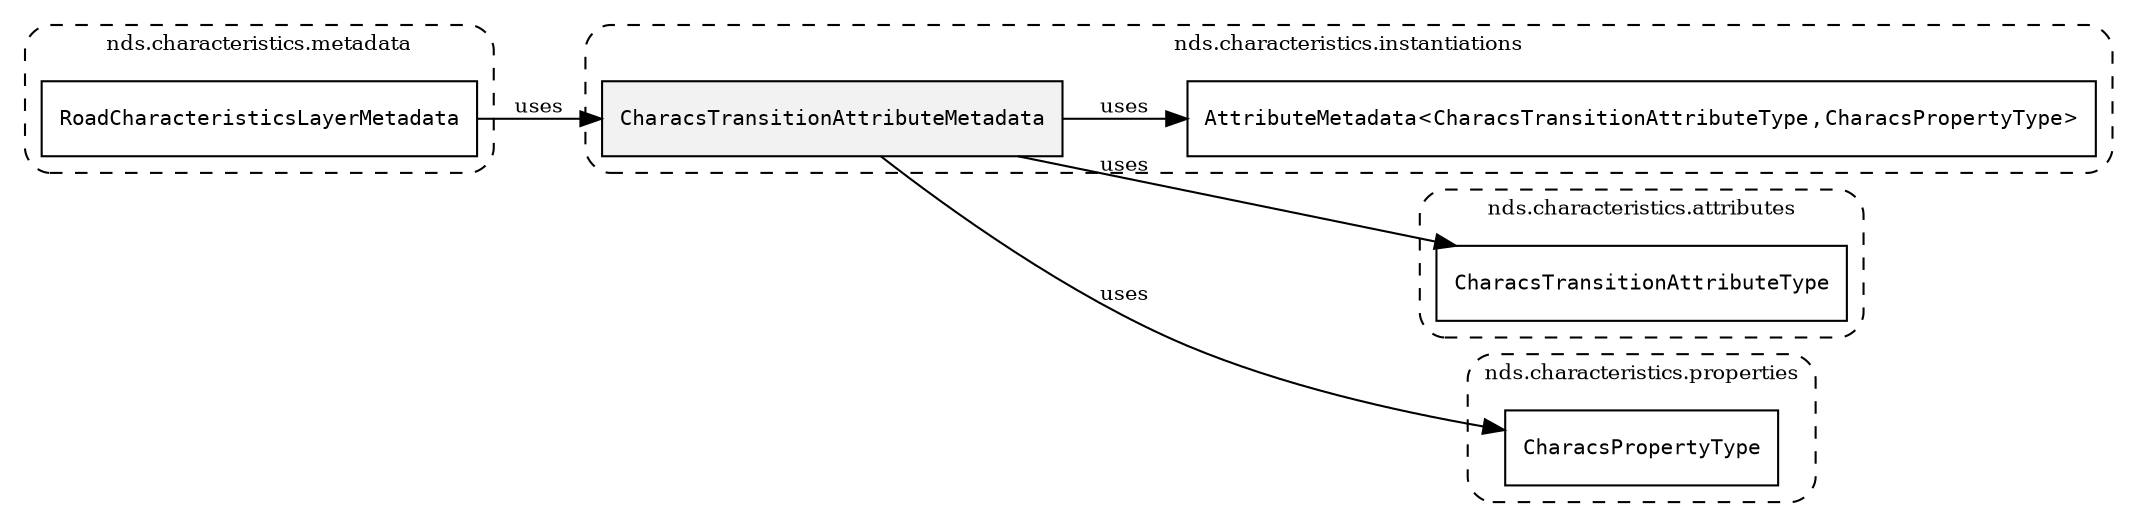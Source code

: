 /**
 * This dot file creates symbol collaboration diagram for CharacsTransitionAttributeMetadata.
 */
digraph ZSERIO
{
    node [shape=box, fontsize=10];
    rankdir="LR";
    fontsize=10;
    tooltip="CharacsTransitionAttributeMetadata collaboration diagram";

    subgraph "cluster_nds.characteristics.instantiations"
    {
        style="dashed, rounded";
        label="nds.characteristics.instantiations";
        tooltip="Package nds.characteristics.instantiations";
        href="../../../content/packages/nds.characteristics.instantiations.html#Package-nds-characteristics-instantiations";
        target="_parent";

        "CharacsTransitionAttributeMetadata" [style="filled", fillcolor="#0000000D", target="_parent", label=<<font face="monospace"><table align="center" border="0" cellspacing="0" cellpadding="0"><tr><td href="../../../content/packages/nds.characteristics.instantiations.html#InstantiateType-CharacsTransitionAttributeMetadata" title="InstantiateType defined in nds.characteristics.instantiations">CharacsTransitionAttributeMetadata</td></tr></table></font>>];
        "AttributeMetadata&lt;CharacsTransitionAttributeType,CharacsPropertyType&gt;" [target="_parent", label=<<font face="monospace"><table align="center" border="0" cellspacing="0" cellpadding="0"><tr><td href="../../../content/packages/nds.core.attributemap.html#Structure-AttributeMetadata" title="Structure defined in nds.core.attributemap">AttributeMetadata</td><td>&lt;</td><td><table align="center" border="0" cellspacing="0" cellpadding="0"><tr><td href="../../../content/packages/nds.characteristics.attributes.html#Enum-CharacsTransitionAttributeType" title="Enum defined in nds.characteristics.attributes">CharacsTransitionAttributeType</td></tr></table></td><td>,</td><td><table align="center" border="0" cellspacing="0" cellpadding="0"><tr><td href="../../../content/packages/nds.characteristics.properties.html#Structure-CharacsPropertyType" title="Structure defined in nds.characteristics.properties">CharacsPropertyType</td></tr></table></td><td>&gt;</td></tr></table></font>>];
    }

    subgraph "cluster_nds.characteristics.attributes"
    {
        style="dashed, rounded";
        label="nds.characteristics.attributes";
        tooltip="Package nds.characteristics.attributes";
        href="../../../content/packages/nds.characteristics.attributes.html#Package-nds-characteristics-attributes";
        target="_parent";

        "CharacsTransitionAttributeType" [target="_parent", label=<<font face="monospace"><table align="center" border="0" cellspacing="0" cellpadding="0"><tr><td href="../../../content/packages/nds.characteristics.attributes.html#Enum-CharacsTransitionAttributeType" title="Enum defined in nds.characteristics.attributes">CharacsTransitionAttributeType</td></tr></table></font>>];
    }

    subgraph "cluster_nds.characteristics.properties"
    {
        style="dashed, rounded";
        label="nds.characteristics.properties";
        tooltip="Package nds.characteristics.properties";
        href="../../../content/packages/nds.characteristics.properties.html#Package-nds-characteristics-properties";
        target="_parent";

        "CharacsPropertyType" [target="_parent", label=<<font face="monospace"><table align="center" border="0" cellspacing="0" cellpadding="0"><tr><td href="../../../content/packages/nds.characteristics.properties.html#Structure-CharacsPropertyType" title="Structure defined in nds.characteristics.properties">CharacsPropertyType</td></tr></table></font>>];
    }

    subgraph "cluster_nds.characteristics.metadata"
    {
        style="dashed, rounded";
        label="nds.characteristics.metadata";
        tooltip="Package nds.characteristics.metadata";
        href="../../../content/packages/nds.characteristics.metadata.html#Package-nds-characteristics-metadata";
        target="_parent";

        "RoadCharacteristicsLayerMetadata" [target="_parent", label=<<font face="monospace"><table align="center" border="0" cellspacing="0" cellpadding="0"><tr><td href="../../../content/packages/nds.characteristics.metadata.html#Structure-RoadCharacteristicsLayerMetadata" title="Structure defined in nds.characteristics.metadata">RoadCharacteristicsLayerMetadata</td></tr></table></font>>];
    }

    "CharacsTransitionAttributeMetadata" -> "AttributeMetadata&lt;CharacsTransitionAttributeType,CharacsPropertyType&gt;" [label="uses", fontsize=10];
    "CharacsTransitionAttributeMetadata" -> "CharacsTransitionAttributeType" [label="uses", fontsize=10];
    "CharacsTransitionAttributeMetadata" -> "CharacsPropertyType" [label="uses", fontsize=10];
    "RoadCharacteristicsLayerMetadata" -> "CharacsTransitionAttributeMetadata" [label="uses", fontsize=10];
}
